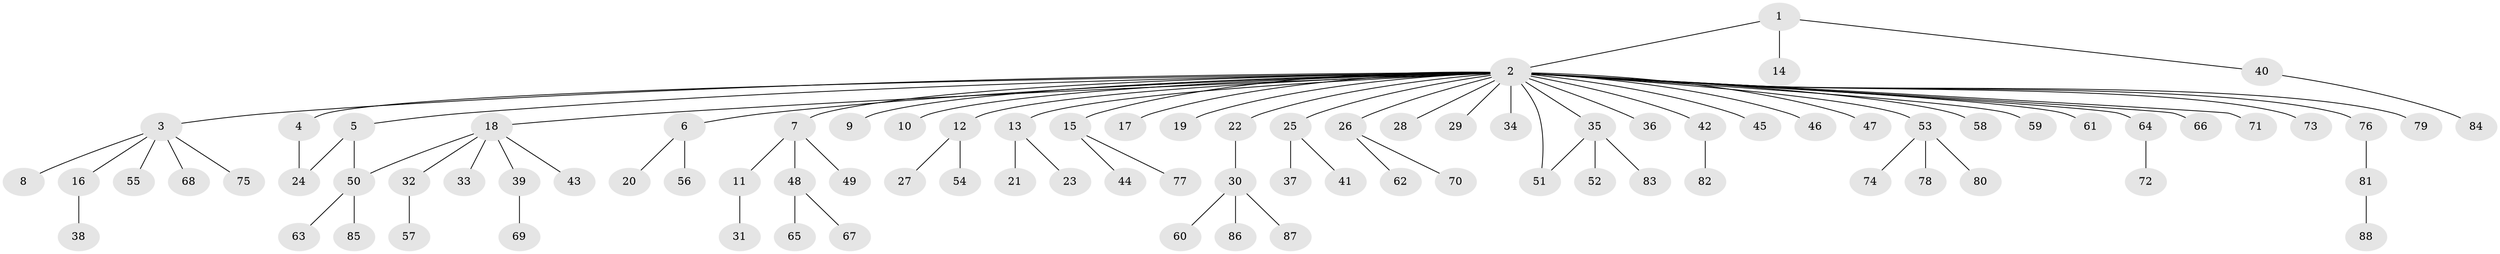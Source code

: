 // Generated by graph-tools (version 1.1) at 2025/48/03/09/25 04:48:49]
// undirected, 88 vertices, 90 edges
graph export_dot {
graph [start="1"]
  node [color=gray90,style=filled];
  1;
  2;
  3;
  4;
  5;
  6;
  7;
  8;
  9;
  10;
  11;
  12;
  13;
  14;
  15;
  16;
  17;
  18;
  19;
  20;
  21;
  22;
  23;
  24;
  25;
  26;
  27;
  28;
  29;
  30;
  31;
  32;
  33;
  34;
  35;
  36;
  37;
  38;
  39;
  40;
  41;
  42;
  43;
  44;
  45;
  46;
  47;
  48;
  49;
  50;
  51;
  52;
  53;
  54;
  55;
  56;
  57;
  58;
  59;
  60;
  61;
  62;
  63;
  64;
  65;
  66;
  67;
  68;
  69;
  70;
  71;
  72;
  73;
  74;
  75;
  76;
  77;
  78;
  79;
  80;
  81;
  82;
  83;
  84;
  85;
  86;
  87;
  88;
  1 -- 2;
  1 -- 14;
  1 -- 40;
  2 -- 3;
  2 -- 4;
  2 -- 5;
  2 -- 6;
  2 -- 7;
  2 -- 9;
  2 -- 10;
  2 -- 12;
  2 -- 13;
  2 -- 15;
  2 -- 17;
  2 -- 18;
  2 -- 19;
  2 -- 22;
  2 -- 25;
  2 -- 26;
  2 -- 28;
  2 -- 29;
  2 -- 34;
  2 -- 35;
  2 -- 36;
  2 -- 42;
  2 -- 45;
  2 -- 46;
  2 -- 47;
  2 -- 51;
  2 -- 53;
  2 -- 58;
  2 -- 59;
  2 -- 61;
  2 -- 64;
  2 -- 66;
  2 -- 71;
  2 -- 73;
  2 -- 76;
  2 -- 79;
  3 -- 8;
  3 -- 16;
  3 -- 55;
  3 -- 68;
  3 -- 75;
  4 -- 24;
  5 -- 24;
  5 -- 50;
  6 -- 20;
  6 -- 56;
  7 -- 11;
  7 -- 48;
  7 -- 49;
  11 -- 31;
  12 -- 27;
  12 -- 54;
  13 -- 21;
  13 -- 23;
  15 -- 44;
  15 -- 77;
  16 -- 38;
  18 -- 32;
  18 -- 33;
  18 -- 39;
  18 -- 43;
  18 -- 50;
  22 -- 30;
  25 -- 37;
  25 -- 41;
  26 -- 62;
  26 -- 70;
  30 -- 60;
  30 -- 86;
  30 -- 87;
  32 -- 57;
  35 -- 51;
  35 -- 52;
  35 -- 83;
  39 -- 69;
  40 -- 84;
  42 -- 82;
  48 -- 65;
  48 -- 67;
  50 -- 63;
  50 -- 85;
  53 -- 74;
  53 -- 78;
  53 -- 80;
  64 -- 72;
  76 -- 81;
  81 -- 88;
}
